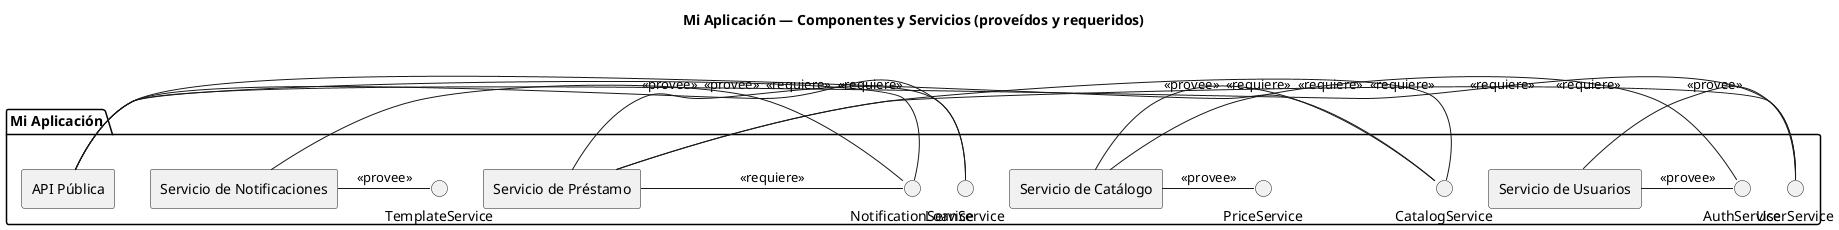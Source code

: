 @startuml
title Mi Aplicación — Componentes y Servicios (proveídos y requeridos)

skinparam shadowing false
skinparam componentStyle rectangle

package "Mi Aplicación" {

  ' ================== Componentes ==================
  component "API Pública" as api

  component "Servicio de Usuarios" as user
  component "Servicio de Catálogo" as catalog
  component "Servicio de Préstamo" as loan
  component "Servicio de Notificaciones" as notif

  ' ================== Interfaces (Proveídas) ==================
  ' Usuarios
  interface UserService
  interface AuthService

  ' Catálogo
  interface CatalogService
  interface PriceService

  ' Préstamo
  interface LoanService

  ' Notificaciones
  interface NotificationService
  interface TemplateService




  ' ================== Provisión de interfaces ==================
  user - UserService : <<provee>>
  user - AuthService : <<provee>>

  catalog - CatalogService : <<provee>>
  catalog - PriceService   : <<provee>>

  loan - LoanService : <<provee>>

  notif - NotificationService : <<provee>>
  notif - TemplateService     : <<provee>>



  ' ================== Dependencias (Requeridas) ==================
  ' La API pública orquesta casos de uso de toda la app
  api - UserService        : <<requiere>>
  api - CatalogService     : <<requiere>>
  api - LoanService        : <<requiere>>
  api - NotificationService: <<requiere>>

  ' El servicio de Préstamo necesita datos de usuario y catálogo y notifica eventos
  loan - UserService         : <<requiere>>
  loan - CatalogService      : <<requiere>>
  loan - NotificationService : <<requiere>>

  ' Catálogo requiere autenticación para operaciones administrativas
  catalog - AuthService : <<requiere>>

}

@enduml
